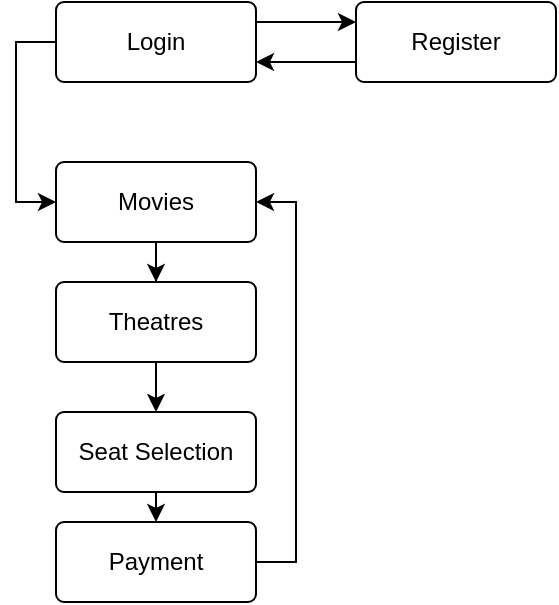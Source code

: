 <mxfile version="20.2.3" type="device"><diagram id="CSM5E3IoppX3TYeKuwR4" name="Page-1"><mxGraphModel dx="865" dy="614" grid="1" gridSize="10" guides="1" tooltips="1" connect="1" arrows="1" fold="1" page="1" pageScale="1" pageWidth="1400" pageHeight="850" math="0" shadow="0"><root><mxCell id="0"/><mxCell id="1" parent="0"/><mxCell id="CZ8BX277ls8TQSnaiivR-21" style="edgeStyle=orthogonalEdgeStyle;rounded=0;orthogonalLoop=1;jettySize=auto;html=1;exitX=0;exitY=0.5;exitDx=0;exitDy=0;entryX=0;entryY=0.5;entryDx=0;entryDy=0;" edge="1" parent="1" source="CZ8BX277ls8TQSnaiivR-1" target="CZ8BX277ls8TQSnaiivR-7"><mxGeometry relative="1" as="geometry"><mxPoint x="160" y="340" as="targetPoint"/></mxGeometry></mxCell><mxCell id="CZ8BX277ls8TQSnaiivR-29" style="edgeStyle=orthogonalEdgeStyle;rounded=0;orthogonalLoop=1;jettySize=auto;html=1;exitX=1;exitY=0.25;exitDx=0;exitDy=0;entryX=0;entryY=0.25;entryDx=0;entryDy=0;" edge="1" parent="1" source="CZ8BX277ls8TQSnaiivR-1" target="CZ8BX277ls8TQSnaiivR-2"><mxGeometry relative="1" as="geometry"/></mxCell><mxCell id="CZ8BX277ls8TQSnaiivR-1" value="Login" style="rounded=1;arcSize=10;whiteSpace=wrap;html=1;align=center;" vertex="1" parent="1"><mxGeometry x="200" y="200" width="100" height="40" as="geometry"/></mxCell><mxCell id="CZ8BX277ls8TQSnaiivR-32" style="edgeStyle=orthogonalEdgeStyle;rounded=0;orthogonalLoop=1;jettySize=auto;html=1;exitX=0;exitY=0.75;exitDx=0;exitDy=0;entryX=1;entryY=0.75;entryDx=0;entryDy=0;" edge="1" parent="1" source="CZ8BX277ls8TQSnaiivR-2" target="CZ8BX277ls8TQSnaiivR-1"><mxGeometry relative="1" as="geometry"/></mxCell><mxCell id="CZ8BX277ls8TQSnaiivR-2" value="Register" style="rounded=1;arcSize=10;whiteSpace=wrap;html=1;align=center;" vertex="1" parent="1"><mxGeometry x="350" y="200" width="100" height="40" as="geometry"/></mxCell><mxCell id="CZ8BX277ls8TQSnaiivR-25" style="edgeStyle=orthogonalEdgeStyle;rounded=0;orthogonalLoop=1;jettySize=auto;html=1;exitX=0.5;exitY=1;exitDx=0;exitDy=0;" edge="1" parent="1" source="CZ8BX277ls8TQSnaiivR-7" target="CZ8BX277ls8TQSnaiivR-11"><mxGeometry relative="1" as="geometry"/></mxCell><mxCell id="CZ8BX277ls8TQSnaiivR-7" value="Movies" style="rounded=1;arcSize=10;whiteSpace=wrap;html=1;align=center;" vertex="1" parent="1"><mxGeometry x="200" y="280" width="100" height="40" as="geometry"/></mxCell><mxCell id="CZ8BX277ls8TQSnaiivR-26" style="edgeStyle=orthogonalEdgeStyle;rounded=0;orthogonalLoop=1;jettySize=auto;html=1;exitX=0.5;exitY=1;exitDx=0;exitDy=0;entryX=0.5;entryY=0;entryDx=0;entryDy=0;" edge="1" parent="1" source="CZ8BX277ls8TQSnaiivR-11" target="CZ8BX277ls8TQSnaiivR-13"><mxGeometry relative="1" as="geometry"/></mxCell><mxCell id="CZ8BX277ls8TQSnaiivR-11" value="Theatres" style="rounded=1;arcSize=10;whiteSpace=wrap;html=1;align=center;" vertex="1" parent="1"><mxGeometry x="200" y="340" width="100" height="40" as="geometry"/></mxCell><mxCell id="CZ8BX277ls8TQSnaiivR-27" style="edgeStyle=orthogonalEdgeStyle;rounded=0;orthogonalLoop=1;jettySize=auto;html=1;exitX=0.5;exitY=1;exitDx=0;exitDy=0;entryX=0.5;entryY=0;entryDx=0;entryDy=0;" edge="1" parent="1" source="CZ8BX277ls8TQSnaiivR-13" target="CZ8BX277ls8TQSnaiivR-15"><mxGeometry relative="1" as="geometry"/></mxCell><mxCell id="CZ8BX277ls8TQSnaiivR-13" value="Seat Selection" style="rounded=1;arcSize=10;whiteSpace=wrap;html=1;align=center;" vertex="1" parent="1"><mxGeometry x="200" y="405" width="100" height="40" as="geometry"/></mxCell><mxCell id="CZ8BX277ls8TQSnaiivR-28" style="edgeStyle=orthogonalEdgeStyle;rounded=0;orthogonalLoop=1;jettySize=auto;html=1;exitX=1;exitY=0.5;exitDx=0;exitDy=0;entryX=1;entryY=0.5;entryDx=0;entryDy=0;" edge="1" parent="1" source="CZ8BX277ls8TQSnaiivR-15" target="CZ8BX277ls8TQSnaiivR-7"><mxGeometry relative="1" as="geometry"><mxPoint x="320" y="360" as="targetPoint"/></mxGeometry></mxCell><mxCell id="CZ8BX277ls8TQSnaiivR-15" value="Payment" style="rounded=1;arcSize=10;whiteSpace=wrap;html=1;align=center;" vertex="1" parent="1"><mxGeometry x="200" y="460" width="100" height="40" as="geometry"/></mxCell></root></mxGraphModel></diagram></mxfile>